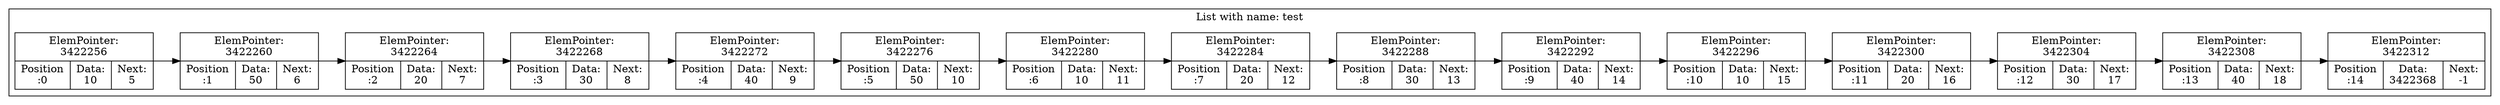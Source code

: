 digraph G{
rankdir=LR;
subgraph clusterlist {
0 [shape=record, label="ElemPointer:\n3422256 | {Position\n:0 | Data:\n10 | Next:\n5}"];
0->1
1 [shape=record, label="ElemPointer:\n3422260 | {Position\n:1 | Data:\n50 | Next:\n6}"];
1->2
2 [shape=record, label="ElemPointer:\n3422264 | {Position\n:2 | Data:\n20 | Next:\n7}"];
2->3
3 [shape=record, label="ElemPointer:\n3422268 | {Position\n:3 | Data:\n30 | Next:\n8}"];
3->4
4 [shape=record, label="ElemPointer:\n3422272 | {Position\n:4 | Data:\n40 | Next:\n9}"];
4->5
5 [shape=record, label="ElemPointer:\n3422276 | {Position\n:5 | Data:\n50 | Next:\n10}"];
5->6
6 [shape=record, label="ElemPointer:\n3422280 | {Position\n:6 | Data:\n10 | Next:\n11}"];
6->7
7 [shape=record, label="ElemPointer:\n3422284 | {Position\n:7 | Data:\n20 | Next:\n12}"];
7->8
8 [shape=record, label="ElemPointer:\n3422288 | {Position\n:8 | Data:\n30 | Next:\n13}"];
8->9
9 [shape=record, label="ElemPointer:\n3422292 | {Position\n:9 | Data:\n40 | Next:\n14}"];
9->10
10 [shape=record, label="ElemPointer:\n3422296 | {Position\n:10 | Data:\n10 | Next:\n15}"];
10->11
11 [shape=record, label="ElemPointer:\n3422300 | {Position\n:11 | Data:\n20 | Next:\n16}"];
11->12
12 [shape=record, label="ElemPointer:\n3422304 | {Position\n:12 | Data:\n30 | Next:\n17}"];
12->13
13 [shape=record, label="ElemPointer:\n3422308 | {Position\n:13 | Data:\n40 | Next:\n18}"];
13->14
14 [shape=record, label="ElemPointer:\n3422312 | {Position\n:14 | Data:\n3422368 | Next:\n-1}"];
label = "List with name: test"}
}
